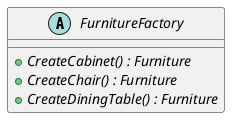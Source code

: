 @startuml
abstract class FurnitureFactory {
    + {abstract} CreateCabinet() : Furniture
    + {abstract} CreateChair() : Furniture
    + {abstract} CreateDiningTable() : Furniture
}
@enduml
